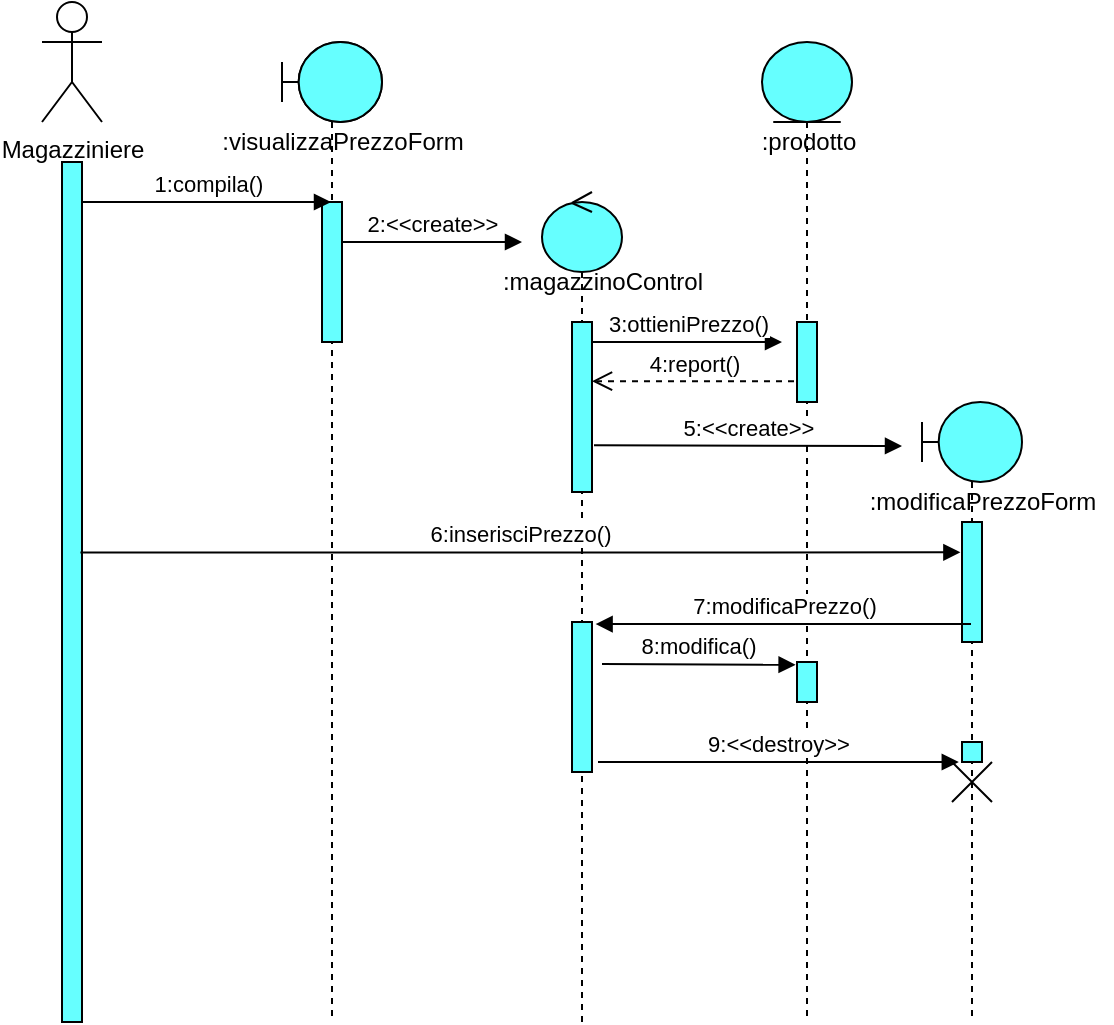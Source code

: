 <mxfile version="13.10.2" type="device"><diagram id="l2WwQ0PV99gVh9Meb9b2" name="Page-1"><mxGraphModel dx="1888" dy="568" grid="1" gridSize="10" guides="1" tooltips="1" connect="1" arrows="1" fold="1" page="1" pageScale="1" pageWidth="850" pageHeight="1100" math="0" shadow="0"><root><mxCell id="0"/><mxCell id="1" parent="0"/><mxCell id="HlLBQvK61AQUnWPgm96b-3" value="Magazziniere" style="shape=umlActor;verticalLabelPosition=bottom;verticalAlign=top;html=1;" parent="1" vertex="1"><mxGeometry x="-820" y="40" width="30" height="60" as="geometry"/></mxCell><mxCell id="HlLBQvK61AQUnWPgm96b-4" value="" style="html=1;points=[];perimeter=orthogonalPerimeter;fillColor=#66FFFF;" parent="1" vertex="1"><mxGeometry x="-810" y="120" width="10" height="430" as="geometry"/></mxCell><mxCell id="HlLBQvK61AQUnWPgm96b-5" value="" style="shape=umlBoundary;whiteSpace=wrap;html=1;fillColor=#66FFFF;" parent="1" vertex="1"><mxGeometry x="-700" y="60" width="50" height="40" as="geometry"/></mxCell><mxCell id="HlLBQvK61AQUnWPgm96b-6" value=":visualizzaPrezzoForm" style="text;html=1;align=center;verticalAlign=middle;resizable=0;points=[];autosize=1;" parent="1" vertex="1"><mxGeometry x="-740" y="100" width="140" height="20" as="geometry"/></mxCell><mxCell id="HlLBQvK61AQUnWPgm96b-7" value="" style="shape=umlLifeline;participant=umlBoundary;perimeter=lifelinePerimeter;whiteSpace=wrap;html=1;container=1;collapsible=0;recursiveResize=0;verticalAlign=top;spacingTop=36;outlineConnect=0;fillColor=#66FFFF;" parent="1" vertex="1"><mxGeometry x="-700" y="60" width="50" height="490" as="geometry"/></mxCell><mxCell id="HlLBQvK61AQUnWPgm96b-9" value="" style="html=1;points=[];perimeter=orthogonalPerimeter;fillColor=#66FFFF;" parent="HlLBQvK61AQUnWPgm96b-7" vertex="1"><mxGeometry x="20" y="80" width="10" height="70" as="geometry"/></mxCell><mxCell id="HlLBQvK61AQUnWPgm96b-8" value="1:compila()" style="html=1;verticalAlign=bottom;endArrow=block;" parent="1" target="HlLBQvK61AQUnWPgm96b-7" edge="1"><mxGeometry width="80" relative="1" as="geometry"><mxPoint x="-800" y="140" as="sourcePoint"/><mxPoint x="-720" y="140" as="targetPoint"/></mxGeometry></mxCell><mxCell id="HlLBQvK61AQUnWPgm96b-10" value="" style="shape=umlLifeline;participant=umlControl;perimeter=lifelinePerimeter;whiteSpace=wrap;html=1;container=1;collapsible=0;recursiveResize=0;verticalAlign=top;spacingTop=36;outlineConnect=0;fillColor=#66FFFF;" parent="1" vertex="1"><mxGeometry x="-570" y="135" width="40" height="415" as="geometry"/></mxCell><mxCell id="HlLBQvK61AQUnWPgm96b-14" value="" style="html=1;points=[];perimeter=orthogonalPerimeter;fillColor=#66FFFF;" parent="HlLBQvK61AQUnWPgm96b-10" vertex="1"><mxGeometry x="15" y="65" width="10" height="85" as="geometry"/></mxCell><mxCell id="otHFUGjj3qC3hwO7YCQq-4" value="" style="html=1;points=[];perimeter=orthogonalPerimeter;fillColor=#66FFFF;" parent="HlLBQvK61AQUnWPgm96b-10" vertex="1"><mxGeometry x="15" y="215" width="10" height="75" as="geometry"/></mxCell><mxCell id="HlLBQvK61AQUnWPgm96b-11" value="2:&amp;lt;&amp;lt;create&amp;gt;&amp;gt;" style="html=1;verticalAlign=bottom;endArrow=block;" parent="1" edge="1"><mxGeometry width="80" relative="1" as="geometry"><mxPoint x="-670" y="160" as="sourcePoint"/><mxPoint x="-580" y="160" as="targetPoint"/></mxGeometry></mxCell><mxCell id="HlLBQvK61AQUnWPgm96b-12" value=":magazzinoControl" style="text;html=1;align=center;verticalAlign=middle;resizable=0;points=[];autosize=1;" parent="1" vertex="1"><mxGeometry x="-600" y="170" width="120" height="20" as="geometry"/></mxCell><mxCell id="HlLBQvK61AQUnWPgm96b-15" value="" style="shape=umlLifeline;participant=umlEntity;perimeter=lifelinePerimeter;whiteSpace=wrap;html=1;container=1;collapsible=0;recursiveResize=0;verticalAlign=top;spacingTop=36;outlineConnect=0;fillColor=#66FFFF;" parent="1" vertex="1"><mxGeometry x="-460" y="60" width="45" height="490" as="geometry"/></mxCell><mxCell id="HlLBQvK61AQUnWPgm96b-17" value=":prodotto" style="text;html=1;align=center;verticalAlign=middle;resizable=0;points=[];autosize=1;" parent="HlLBQvK61AQUnWPgm96b-15" vertex="1"><mxGeometry x="-7.5" y="40" width="60" height="20" as="geometry"/></mxCell><mxCell id="HlLBQvK61AQUnWPgm96b-44" value="" style="html=1;points=[];perimeter=orthogonalPerimeter;fillColor=#66FFFF;" parent="HlLBQvK61AQUnWPgm96b-15" vertex="1"><mxGeometry x="17.5" y="140" width="10" height="40" as="geometry"/></mxCell><mxCell id="otHFUGjj3qC3hwO7YCQq-5" value="" style="html=1;points=[];perimeter=orthogonalPerimeter;fillColor=#66FFFF;" parent="HlLBQvK61AQUnWPgm96b-15" vertex="1"><mxGeometry x="17.5" y="310" width="10" height="20" as="geometry"/></mxCell><mxCell id="HlLBQvK61AQUnWPgm96b-16" value="3:ottieniPrezzo()" style="html=1;verticalAlign=bottom;endArrow=block;" parent="1" source="HlLBQvK61AQUnWPgm96b-14" edge="1"><mxGeometry width="80" relative="1" as="geometry"><mxPoint x="-540" y="210" as="sourcePoint"/><mxPoint x="-450" y="210" as="targetPoint"/></mxGeometry></mxCell><mxCell id="HlLBQvK61AQUnWPgm96b-19" value="4:report()" style="html=1;verticalAlign=bottom;endArrow=open;dashed=1;endSize=8;exitX=-0.15;exitY=0.74;exitDx=0;exitDy=0;exitPerimeter=0;" parent="1" source="HlLBQvK61AQUnWPgm96b-44" target="HlLBQvK61AQUnWPgm96b-14" edge="1"><mxGeometry relative="1" as="geometry"><mxPoint x="-425" y="260" as="sourcePoint"/><mxPoint x="-520" y="230" as="targetPoint"/></mxGeometry></mxCell><mxCell id="HlLBQvK61AQUnWPgm96b-28" value="" style="shape=umlLifeline;participant=umlBoundary;perimeter=lifelinePerimeter;whiteSpace=wrap;html=1;container=1;collapsible=0;recursiveResize=0;verticalAlign=top;spacingTop=36;outlineConnect=0;fillColor=#66FFFF;" parent="1" vertex="1"><mxGeometry x="-380" y="240" width="50" height="310" as="geometry"/></mxCell><mxCell id="HlLBQvK61AQUnWPgm96b-31" value="" style="html=1;points=[];perimeter=orthogonalPerimeter;fillColor=#66FFFF;" parent="HlLBQvK61AQUnWPgm96b-28" vertex="1"><mxGeometry x="20" y="60" width="10" height="60" as="geometry"/></mxCell><mxCell id="otHFUGjj3qC3hwO7YCQq-7" value="" style="html=1;points=[];perimeter=orthogonalPerimeter;fillColor=#66FFFF;" parent="HlLBQvK61AQUnWPgm96b-28" vertex="1"><mxGeometry x="20" y="170" width="10" height="10" as="geometry"/></mxCell><mxCell id="otHFUGjj3qC3hwO7YCQq-9" value="" style="shape=umlDestroy;fillColor=#66FFFF;" parent="HlLBQvK61AQUnWPgm96b-28" vertex="1"><mxGeometry x="15" y="180" width="20" height="20" as="geometry"/></mxCell><mxCell id="HlLBQvK61AQUnWPgm96b-29" value=":modificaPrezzoForm" style="text;html=1;align=center;verticalAlign=middle;resizable=0;points=[];autosize=1;" parent="1" vertex="1"><mxGeometry x="-415" y="280" width="130" height="20" as="geometry"/></mxCell><mxCell id="HlLBQvK61AQUnWPgm96b-34" value="5:&amp;lt;&amp;lt;create&amp;gt;&amp;gt;" style="html=1;verticalAlign=bottom;endArrow=block;exitX=1.1;exitY=0.725;exitDx=0;exitDy=0;exitPerimeter=0;" parent="1" source="HlLBQvK61AQUnWPgm96b-14" edge="1"><mxGeometry width="80" relative="1" as="geometry"><mxPoint x="-230" y="390" as="sourcePoint"/><mxPoint x="-390" y="262" as="targetPoint"/></mxGeometry></mxCell><mxCell id="HlLBQvK61AQUnWPgm96b-39" value="8:modifica()" style="html=1;verticalAlign=bottom;endArrow=block;entryX=-0.07;entryY=0.07;entryDx=0;entryDy=0;entryPerimeter=0;" parent="1" target="otHFUGjj3qC3hwO7YCQq-5" edge="1"><mxGeometry width="80" relative="1" as="geometry"><mxPoint x="-540" y="371" as="sourcePoint"/><mxPoint x="-410" y="463" as="targetPoint"/></mxGeometry></mxCell><mxCell id="HlLBQvK61AQUnWPgm96b-42" value="6:inserisciPrezzo()" style="html=1;verticalAlign=bottom;endArrow=block;exitX=0.92;exitY=0.454;exitDx=0;exitDy=0;exitPerimeter=0;entryX=-0.08;entryY=0.253;entryDx=0;entryDy=0;entryPerimeter=0;" parent="1" source="HlLBQvK61AQUnWPgm96b-4" target="HlLBQvK61AQUnWPgm96b-31" edge="1"><mxGeometry width="80" relative="1" as="geometry"><mxPoint x="-800" y="350.4" as="sourcePoint"/><mxPoint x="-241.2" y="350" as="targetPoint"/></mxGeometry></mxCell><mxCell id="HlLBQvK61AQUnWPgm96b-46" value="7:modificaPrezzo()" style="html=1;verticalAlign=bottom;endArrow=block;entryX=1.18;entryY=0.014;entryDx=0;entryDy=0;entryPerimeter=0;" parent="1" source="HlLBQvK61AQUnWPgm96b-28" target="otHFUGjj3qC3hwO7YCQq-4" edge="1"><mxGeometry width="80" relative="1" as="geometry"><mxPoint x="-390" y="390" as="sourcePoint"/><mxPoint x="-520" y="350" as="targetPoint"/></mxGeometry></mxCell><mxCell id="otHFUGjj3qC3hwO7YCQq-6" value="9:&amp;lt;&amp;lt;destroy&amp;gt;&amp;gt;" style="html=1;verticalAlign=bottom;endArrow=block;entryX=-0.16;entryY=1;entryDx=0;entryDy=0;entryPerimeter=0;" parent="1" target="otHFUGjj3qC3hwO7YCQq-7" edge="1"><mxGeometry width="80" relative="1" as="geometry"><mxPoint x="-542" y="420" as="sourcePoint"/><mxPoint x="-370" y="416" as="targetPoint"/></mxGeometry></mxCell></root></mxGraphModel></diagram></mxfile>